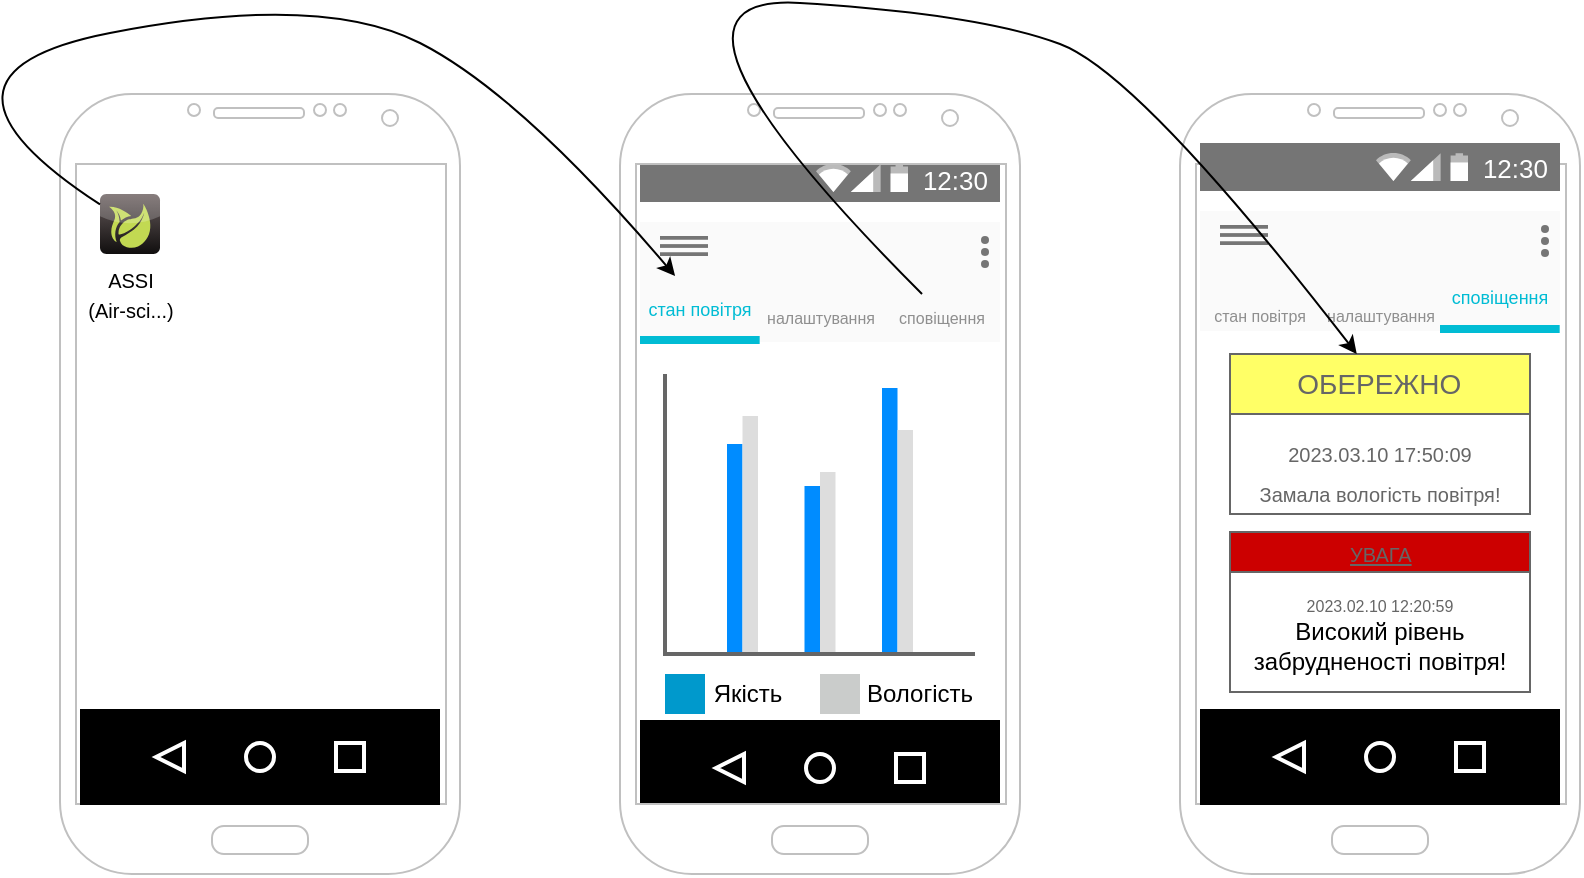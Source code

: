 <mxfile version="22.0.4" type="device">
  <diagram id="qaiLERLcsFXwNnowRdfb" name="Page-1">
    <mxGraphModel dx="1826" dy="-391" grid="1" gridSize="10" guides="1" tooltips="1" connect="1" arrows="1" fold="1" page="1" pageScale="1" pageWidth="827" pageHeight="1169" math="0" shadow="0">
      <root>
        <mxCell id="0" />
        <mxCell id="1" parent="0" />
        <mxCell id="N0iyxD2I1GL3v7Fphyk9-38" value="" style="dashed=0;shape=rect;fillColor=#ffffff;strokeColor=none;" vertex="1" parent="1">
          <mxGeometry x="330" y="1260" width="180" height="321" as="geometry" />
        </mxCell>
        <mxCell id="N0iyxD2I1GL3v7Fphyk9-39" value="12:30" style="dashed=0;shape=rect;align=right;fillColor=#757575;strokeColor=none;fontColor=#FFFFFF;spacingRight=4;spacingTop=1;fontStyle=0;fontSize=13;resizeWidth=1;whiteSpace=wrap;html=1;" vertex="1" parent="N0iyxD2I1GL3v7Fphyk9-38">
          <mxGeometry width="180" height="24" relative="1" as="geometry">
            <mxPoint y="-10" as="offset" />
          </mxGeometry>
        </mxCell>
        <mxCell id="N0iyxD2I1GL3v7Fphyk9-40" value="" style="dashed=0;shape=mxgraph.gmdl.top_bar;strokeColor=none;" vertex="1" parent="N0iyxD2I1GL3v7Fphyk9-39">
          <mxGeometry x="1" y="0.5" width="46" height="14" relative="1" as="geometry">
            <mxPoint x="-92" y="-7" as="offset" />
          </mxGeometry>
        </mxCell>
        <mxCell id="N0iyxD2I1GL3v7Fphyk9-41" value="" style="dashed=0;shape=rect;strokeColor=none;fillColor=#FAFAFA;resizeWidth=1;fontSize=20;fontColor=#000000;spacingTop=9;verticalAlign=top;align=left;spacingLeft=72;whiteSpace=wrap;html=1;" vertex="1" parent="N0iyxD2I1GL3v7Fphyk9-38">
          <mxGeometry width="180" height="60" relative="1" as="geometry">
            <mxPoint y="24" as="offset" />
          </mxGeometry>
        </mxCell>
        <mxCell id="N0iyxD2I1GL3v7Fphyk9-42" value="" style="dashed=0;shape=mxgraph.gmdl.preferences;strokeColor=none;fillColor=#757575;" vertex="1" parent="N0iyxD2I1GL3v7Fphyk9-41">
          <mxGeometry width="24" height="10" relative="1" as="geometry">
            <mxPoint x="10" y="7" as="offset" />
          </mxGeometry>
        </mxCell>
        <mxCell id="N0iyxD2I1GL3v7Fphyk9-43" value="&lt;font style=&quot;font-size: 9px;&quot;&gt;стан повітря&lt;/font&gt;" style="text;fontSize=13;fontColor=#01BCD4;verticalAlign=middle;align=center;resizeWidth=1;whiteSpace=wrap;html=1;" vertex="1" parent="N0iyxD2I1GL3v7Fphyk9-41">
          <mxGeometry y="1" width="59.83" height="29" relative="1" as="geometry">
            <mxPoint y="-33" as="offset" />
          </mxGeometry>
        </mxCell>
        <mxCell id="N0iyxD2I1GL3v7Fphyk9-44" value="&lt;font style=&quot;font-size: 8px;&quot;&gt;налаштування&lt;/font&gt;" style="text;fontSize=13;fontColor=#757575;verticalAlign=middle;align=center;textOpacity=80;resizeWidth=1;whiteSpace=wrap;html=1;" vertex="1" parent="N0iyxD2I1GL3v7Fphyk9-41">
          <mxGeometry x="0.33" y="1" width="60.67" height="22" relative="1" as="geometry">
            <mxPoint x="1" y="-25" as="offset" />
          </mxGeometry>
        </mxCell>
        <mxCell id="N0iyxD2I1GL3v7Fphyk9-45" value="&lt;font style=&quot;font-size: 8px;&quot;&gt;сповіщення&lt;/font&gt;" style="text;fontSize=13;fontColor=#757575;verticalAlign=middle;align=center;textOpacity=80;resizeWidth=1;whiteSpace=wrap;html=1;" vertex="1" parent="N0iyxD2I1GL3v7Fphyk9-41">
          <mxGeometry x="0.67" y="1" width="59.83" height="19" relative="1" as="geometry">
            <mxPoint y="-24" as="offset" />
          </mxGeometry>
        </mxCell>
        <mxCell id="N0iyxD2I1GL3v7Fphyk9-46" value="" style="dashed=0;shape=rect;strokeColor=none;fillColor=#01BCD4;resizeWidth=1;" vertex="1" parent="N0iyxD2I1GL3v7Fphyk9-41">
          <mxGeometry y="1" width="59.832" height="4" relative="1" as="geometry">
            <mxPoint y="-3" as="offset" />
          </mxGeometry>
        </mxCell>
        <mxCell id="N0iyxD2I1GL3v7Fphyk9-48" value="" style="dashed=0;shape=mxgraph.gmdl.settings;strokeColor=none;fillColor=#757575;" vertex="1" parent="N0iyxD2I1GL3v7Fphyk9-41">
          <mxGeometry x="1" width="5" height="16" relative="1" as="geometry">
            <mxPoint x="-10" y="7" as="offset" />
          </mxGeometry>
        </mxCell>
        <mxCell id="N0iyxD2I1GL3v7Fphyk9-49" value="" style="dashed=0;shape=rect;strokeColor=none;fillColor=#000000;resizeWidth=1;" vertex="1" parent="N0iyxD2I1GL3v7Fphyk9-38">
          <mxGeometry y="1" width="180" height="48" relative="1" as="geometry">
            <mxPoint y="-48" as="offset" />
          </mxGeometry>
        </mxCell>
        <mxCell id="N0iyxD2I1GL3v7Fphyk9-50" value="" style="dashed=0;shape=mxgraph.gmdl.back;strokeColor=#ffffff;fillColor=#000000;strokeWidth=2;" vertex="1" parent="N0iyxD2I1GL3v7Fphyk9-49">
          <mxGeometry x="0.25" y="0.5" width="14" height="14" relative="1" as="geometry">
            <mxPoint x="-7" y="-7" as="offset" />
          </mxGeometry>
        </mxCell>
        <mxCell id="N0iyxD2I1GL3v7Fphyk9-51" value="" style="shape=ellipse;strokeColor=#ffffff;fillColor=#000000;strokeWidth=2;" vertex="1" parent="N0iyxD2I1GL3v7Fphyk9-49">
          <mxGeometry x="0.5" y="0.5" width="14" height="14" relative="1" as="geometry">
            <mxPoint x="-7" y="-7" as="offset" />
          </mxGeometry>
        </mxCell>
        <mxCell id="N0iyxD2I1GL3v7Fphyk9-52" value="" style="shape=rect;strokeColor=#ffffff;fillColor=#000000;strokeWidth=2;" vertex="1" parent="N0iyxD2I1GL3v7Fphyk9-49">
          <mxGeometry x="0.75" y="0.5" width="14" height="14" relative="1" as="geometry">
            <mxPoint x="-7" y="-7" as="offset" />
          </mxGeometry>
        </mxCell>
        <mxCell id="N0iyxD2I1GL3v7Fphyk9-55" value="" style="verticalLabelPosition=bottom;shadow=0;dashed=0;align=center;html=1;verticalAlign=top;strokeWidth=1;shape=mxgraph.mockup.graphics.columnChart;strokeColor=none;strokeColor2=none;strokeColor3=#666666;fillColor2=#008cff;fillColor3=#dddddd;" vertex="1" parent="N0iyxD2I1GL3v7Fphyk9-38">
          <mxGeometry x="12.5" y="100" width="155" height="140" as="geometry" />
        </mxCell>
        <mxCell id="N0iyxD2I1GL3v7Fphyk9-56" value="" style="verticalLabelPosition=bottom;verticalAlign=top;html=1;shadow=0;dashed=0;strokeWidth=1;strokeColor=none;shape=rect;fillColor=#0099cc;" vertex="1" parent="N0iyxD2I1GL3v7Fphyk9-38">
          <mxGeometry x="12.5" y="250" width="20" height="20" as="geometry" />
        </mxCell>
        <mxCell id="N0iyxD2I1GL3v7Fphyk9-9" value="" style="verticalLabelPosition=bottom;verticalAlign=top;html=1;shadow=0;dashed=0;strokeWidth=1;shape=mxgraph.android.phone2;strokeColor=#c0c0c0;" vertex="1" parent="1">
          <mxGeometry x="40" y="1220" width="200" height="390" as="geometry" />
        </mxCell>
        <mxCell id="N0iyxD2I1GL3v7Fphyk9-10" value="" style="dashed=0;outlineConnect=0;html=1;align=center;labelPosition=center;verticalLabelPosition=bottom;verticalAlign=top;shape=mxgraph.webicons.freshbump;fillColor=#695D5D;gradientColor=#100E0E" vertex="1" parent="1">
          <mxGeometry x="60" y="1270" width="30" height="30" as="geometry" />
        </mxCell>
        <mxCell id="N0iyxD2I1GL3v7Fphyk9-11" value="" style="verticalLabelPosition=bottom;verticalAlign=top;html=1;shadow=0;dashed=0;strokeWidth=1;shape=mxgraph.android.phone2;strokeColor=#c0c0c0;" vertex="1" parent="1">
          <mxGeometry x="320" y="1220" width="200" height="390" as="geometry" />
        </mxCell>
        <mxCell id="N0iyxD2I1GL3v7Fphyk9-14" value="&lt;font style=&quot;font-size: 10px;&quot;&gt;ASSI &lt;br&gt;(Air-sci...)&lt;/font&gt;" style="text;html=1;align=center;verticalAlign=middle;resizable=0;points=[];autosize=1;strokeColor=none;fillColor=none;" vertex="1" parent="1">
          <mxGeometry x="40" y="1300" width="70" height="40" as="geometry" />
        </mxCell>
        <mxCell id="N0iyxD2I1GL3v7Fphyk9-17" value="" style="curved=1;endArrow=classic;html=1;rounded=0;" edge="1" parent="1" source="N0iyxD2I1GL3v7Fphyk9-10" target="N0iyxD2I1GL3v7Fphyk9-43">
          <mxGeometry width="50" height="50" relative="1" as="geometry">
            <mxPoint x="170" y="1219" as="sourcePoint" />
            <mxPoint x="310" y="1320" as="targetPoint" />
            <Array as="points">
              <mxPoint x="-40" y="1210" />
              <mxPoint x="170" y="1169" />
              <mxPoint x="270" y="1220" />
            </Array>
          </mxGeometry>
        </mxCell>
        <mxCell id="N0iyxD2I1GL3v7Fphyk9-57" value="" style="verticalLabelPosition=bottom;verticalAlign=top;html=1;shadow=0;dashed=0;strokeWidth=1;strokeColor=none;shape=rect;fillColor=#CACCCB;" vertex="1" parent="1">
          <mxGeometry x="420" y="1510" width="20" height="20" as="geometry" />
        </mxCell>
        <mxCell id="N0iyxD2I1GL3v7Fphyk9-58" value="Якість" style="text;html=1;strokeColor=none;fillColor=none;align=center;verticalAlign=middle;whiteSpace=wrap;rounded=0;" vertex="1" parent="1">
          <mxGeometry x="354" y="1505" width="60" height="30" as="geometry" />
        </mxCell>
        <mxCell id="N0iyxD2I1GL3v7Fphyk9-59" value="Вологість" style="text;html=1;strokeColor=none;fillColor=none;align=center;verticalAlign=middle;whiteSpace=wrap;rounded=0;" vertex="1" parent="1">
          <mxGeometry x="440" y="1505" width="60" height="30" as="geometry" />
        </mxCell>
        <mxCell id="N0iyxD2I1GL3v7Fphyk9-60" value="" style="verticalLabelPosition=bottom;verticalAlign=top;html=1;shadow=0;dashed=0;strokeWidth=1;shape=mxgraph.android.phone2;strokeColor=#c0c0c0;" vertex="1" parent="1">
          <mxGeometry x="600" y="1220" width="200" height="390" as="geometry" />
        </mxCell>
        <mxCell id="N0iyxD2I1GL3v7Fphyk9-61" value="" style="dashed=0;shape=rect;fillColor=#ffffff;strokeColor=none;" vertex="1" parent="1">
          <mxGeometry x="610" y="1254.5" width="180" height="321" as="geometry" />
        </mxCell>
        <mxCell id="N0iyxD2I1GL3v7Fphyk9-62" value="12:30" style="dashed=0;shape=rect;align=right;fillColor=#757575;strokeColor=none;fontColor=#FFFFFF;spacingRight=4;spacingTop=1;fontStyle=0;fontSize=13;resizeWidth=1;whiteSpace=wrap;html=1;" vertex="1" parent="N0iyxD2I1GL3v7Fphyk9-61">
          <mxGeometry width="180" height="24" relative="1" as="geometry">
            <mxPoint y="-10" as="offset" />
          </mxGeometry>
        </mxCell>
        <mxCell id="N0iyxD2I1GL3v7Fphyk9-63" value="" style="dashed=0;shape=mxgraph.gmdl.top_bar;strokeColor=none;" vertex="1" parent="N0iyxD2I1GL3v7Fphyk9-62">
          <mxGeometry x="1" y="0.5" width="46" height="14" relative="1" as="geometry">
            <mxPoint x="-92" y="-7" as="offset" />
          </mxGeometry>
        </mxCell>
        <mxCell id="N0iyxD2I1GL3v7Fphyk9-64" value="" style="dashed=0;shape=rect;strokeColor=none;fillColor=#FAFAFA;resizeWidth=1;fontSize=20;fontColor=#000000;spacingTop=9;verticalAlign=top;align=left;spacingLeft=72;whiteSpace=wrap;html=1;" vertex="1" parent="N0iyxD2I1GL3v7Fphyk9-61">
          <mxGeometry width="180" height="60" relative="1" as="geometry">
            <mxPoint y="24" as="offset" />
          </mxGeometry>
        </mxCell>
        <mxCell id="N0iyxD2I1GL3v7Fphyk9-65" value="" style="dashed=0;shape=mxgraph.gmdl.preferences;strokeColor=none;fillColor=#757575;" vertex="1" parent="N0iyxD2I1GL3v7Fphyk9-64">
          <mxGeometry width="24" height="10" relative="1" as="geometry">
            <mxPoint x="10" y="7" as="offset" />
          </mxGeometry>
        </mxCell>
        <mxCell id="N0iyxD2I1GL3v7Fphyk9-66" value="&lt;font style=&quot;font-size: 9px;&quot;&gt;сповіщення&lt;/font&gt;" style="text;fontSize=13;fontColor=#01BCD4;verticalAlign=middle;align=center;resizeWidth=1;whiteSpace=wrap;html=1;" vertex="1" parent="N0iyxD2I1GL3v7Fphyk9-64">
          <mxGeometry y="1" width="59.83" height="29" relative="1" as="geometry">
            <mxPoint x="120" y="-33" as="offset" />
          </mxGeometry>
        </mxCell>
        <mxCell id="N0iyxD2I1GL3v7Fphyk9-67" value="&lt;font style=&quot;font-size: 8px;&quot;&gt;налаштування&lt;/font&gt;" style="text;fontSize=13;fontColor=#757575;verticalAlign=middle;align=center;textOpacity=80;resizeWidth=1;whiteSpace=wrap;html=1;" vertex="1" parent="N0iyxD2I1GL3v7Fphyk9-64">
          <mxGeometry x="0.33" y="1" width="60.67" height="30" relative="1" as="geometry">
            <mxPoint x="1" y="-25" as="offset" />
          </mxGeometry>
        </mxCell>
        <mxCell id="N0iyxD2I1GL3v7Fphyk9-68" value="&lt;font style=&quot;font-size: 8px;&quot;&gt;стан повітря&lt;/font&gt;" style="text;fontSize=13;fontColor=#757575;verticalAlign=middle;align=center;textOpacity=80;resizeWidth=1;whiteSpace=wrap;html=1;" vertex="1" parent="N0iyxD2I1GL3v7Fphyk9-64">
          <mxGeometry x="0.67" y="1" width="59.832" height="48" relative="1" as="geometry">
            <mxPoint x="-121" y="-34" as="offset" />
          </mxGeometry>
        </mxCell>
        <mxCell id="N0iyxD2I1GL3v7Fphyk9-69" value="" style="dashed=0;shape=rect;strokeColor=none;fillColor=#01BCD4;resizeWidth=1;" vertex="1" parent="N0iyxD2I1GL3v7Fphyk9-64">
          <mxGeometry y="1" width="59.832" height="4" relative="1" as="geometry">
            <mxPoint x="120" y="-3" as="offset" />
          </mxGeometry>
        </mxCell>
        <mxCell id="N0iyxD2I1GL3v7Fphyk9-70" value="" style="dashed=0;shape=mxgraph.gmdl.settings;strokeColor=none;fillColor=#757575;" vertex="1" parent="N0iyxD2I1GL3v7Fphyk9-64">
          <mxGeometry x="1" width="5" height="16" relative="1" as="geometry">
            <mxPoint x="-10" y="7" as="offset" />
          </mxGeometry>
        </mxCell>
        <mxCell id="N0iyxD2I1GL3v7Fphyk9-71" value="" style="dashed=0;shape=rect;strokeColor=none;fillColor=#000000;resizeWidth=1;" vertex="1" parent="N0iyxD2I1GL3v7Fphyk9-61">
          <mxGeometry y="1" width="180" height="48" relative="1" as="geometry">
            <mxPoint y="-48" as="offset" />
          </mxGeometry>
        </mxCell>
        <mxCell id="N0iyxD2I1GL3v7Fphyk9-72" value="" style="dashed=0;shape=mxgraph.gmdl.back;strokeColor=#ffffff;fillColor=#000000;strokeWidth=2;" vertex="1" parent="N0iyxD2I1GL3v7Fphyk9-71">
          <mxGeometry x="0.25" y="0.5" width="14" height="14" relative="1" as="geometry">
            <mxPoint x="-7" y="-7" as="offset" />
          </mxGeometry>
        </mxCell>
        <mxCell id="N0iyxD2I1GL3v7Fphyk9-73" value="" style="shape=ellipse;strokeColor=#ffffff;fillColor=#000000;strokeWidth=2;" vertex="1" parent="N0iyxD2I1GL3v7Fphyk9-71">
          <mxGeometry x="0.5" y="0.5" width="14" height="14" relative="1" as="geometry">
            <mxPoint x="-7" y="-7" as="offset" />
          </mxGeometry>
        </mxCell>
        <mxCell id="N0iyxD2I1GL3v7Fphyk9-74" value="" style="shape=rect;strokeColor=#ffffff;fillColor=#000000;strokeWidth=2;" vertex="1" parent="N0iyxD2I1GL3v7Fphyk9-71">
          <mxGeometry x="0.75" y="0.5" width="14" height="14" relative="1" as="geometry">
            <mxPoint x="-7" y="-7" as="offset" />
          </mxGeometry>
        </mxCell>
        <mxCell id="N0iyxD2I1GL3v7Fphyk9-81" value="&lt;font style=&quot;font-size: 10px;&quot;&gt;2023.03.10 17:50:09&lt;br&gt;Замала вологість повітря!&lt;/font&gt;" style="strokeWidth=1;shadow=0;dashed=0;align=center;html=1;shape=mxgraph.mockup.containers.rrect;rSize=0;strokeColor=#666666;fontColor=#666666;fontSize=17;verticalAlign=top;whiteSpace=wrap;fillColor=#ffffff;spacingTop=32;" vertex="1" parent="N0iyxD2I1GL3v7Fphyk9-61">
          <mxGeometry x="15" y="95.5" width="150" height="80" as="geometry" />
        </mxCell>
        <mxCell id="N0iyxD2I1GL3v7Fphyk9-82" value="&lt;div style=&quot;&quot;&gt;&lt;span style=&quot;background-color: initial;&quot;&gt;&amp;nbsp; &amp;nbsp; &amp;nbsp;&lt;span style=&quot;font-size: 14px;&quot;&gt;ОБЕРЕЖНО&lt;/span&gt;&lt;/span&gt;&lt;/div&gt;" style="strokeWidth=1;shadow=0;dashed=0;align=center;html=1;shape=mxgraph.mockup.containers.rrect;rSize=0;fontSize=17;fontColor=#666666;strokeColor=#666666;align=left;spacingLeft=8;fillColor=#FFFF66;resizeWidth=1;whiteSpace=wrap;" vertex="1" parent="N0iyxD2I1GL3v7Fphyk9-81">
          <mxGeometry width="150" height="30" relative="1" as="geometry" />
        </mxCell>
        <mxCell id="N0iyxD2I1GL3v7Fphyk9-87" value="" style="strokeWidth=1;shadow=0;dashed=0;align=center;html=1;shape=mxgraph.mockup.containers.rrect;rSize=0;strokeColor=#666666;fontColor=#666666;fontSize=17;verticalAlign=top;whiteSpace=wrap;fillColor=#ffffff;spacingTop=32;" vertex="1" parent="N0iyxD2I1GL3v7Fphyk9-61">
          <mxGeometry x="15" y="184.5" width="150" height="80" as="geometry" />
        </mxCell>
        <mxCell id="N0iyxD2I1GL3v7Fphyk9-88" value="&lt;div style=&quot;&quot;&gt;&lt;font style=&quot;font-size: 10px;&quot;&gt;&lt;span style=&quot;white-space: pre;&quot;&gt;&#x9;&lt;/span&gt;&amp;nbsp; &amp;nbsp; &amp;nbsp; &amp;nbsp; &amp;nbsp; &lt;u&gt;УВАГА&lt;/u&gt;&lt;/font&gt;&lt;/div&gt;" style="strokeWidth=1;shadow=0;dashed=0;align=center;html=1;shape=mxgraph.mockup.containers.rrect;rSize=0;fontSize=17;fontColor=#666666;strokeColor=#666666;align=left;spacingLeft=8;fillColor=#CC0000;resizeWidth=1;whiteSpace=wrap;" vertex="1" parent="N0iyxD2I1GL3v7Fphyk9-87">
          <mxGeometry width="150" height="20" relative="1" as="geometry" />
        </mxCell>
        <mxCell id="N0iyxD2I1GL3v7Fphyk9-89" value="&lt;font style=&quot;border-color: var(--border-color); color: rgb(102, 102, 102); font-size: 8px;&quot;&gt;2023.02.10 12:20:59&lt;br style=&quot;border-color: var(--border-color);&quot;&gt;&lt;/font&gt;Високий рівень забрудненості повітря!" style="text;html=1;strokeColor=none;fillColor=none;align=center;verticalAlign=middle;whiteSpace=wrap;rounded=0;" vertex="1" parent="N0iyxD2I1GL3v7Fphyk9-87">
          <mxGeometry y="20" width="150" height="60" as="geometry" />
        </mxCell>
        <mxCell id="N0iyxD2I1GL3v7Fphyk9-91" value="" style="curved=1;endArrow=classic;html=1;rounded=0;" edge="1" parent="1" source="N0iyxD2I1GL3v7Fphyk9-45" target="N0iyxD2I1GL3v7Fphyk9-82">
          <mxGeometry width="50" height="50" relative="1" as="geometry">
            <mxPoint x="420" y="1234" as="sourcePoint" />
            <mxPoint x="708" y="1270" as="targetPoint" />
            <Array as="points">
              <mxPoint x="320" y="1169" />
              <mxPoint x="500" y="1180" />
              <mxPoint x="580" y="1210" />
            </Array>
          </mxGeometry>
        </mxCell>
        <mxCell id="N0iyxD2I1GL3v7Fphyk9-121" value="" style="dashed=0;shape=rect;strokeColor=none;fillColor=#000000;resizeWidth=1;" vertex="1" parent="1">
          <mxGeometry x="50" y="1527.5" width="180" height="48" as="geometry" />
        </mxCell>
        <mxCell id="N0iyxD2I1GL3v7Fphyk9-122" value="" style="dashed=0;shape=mxgraph.gmdl.back;strokeColor=#ffffff;fillColor=#000000;strokeWidth=2;" vertex="1" parent="N0iyxD2I1GL3v7Fphyk9-121">
          <mxGeometry x="0.25" y="0.5" width="14" height="14" relative="1" as="geometry">
            <mxPoint x="-7" y="-7" as="offset" />
          </mxGeometry>
        </mxCell>
        <mxCell id="N0iyxD2I1GL3v7Fphyk9-123" value="" style="shape=ellipse;strokeColor=#ffffff;fillColor=#000000;strokeWidth=2;" vertex="1" parent="N0iyxD2I1GL3v7Fphyk9-121">
          <mxGeometry x="0.5" y="0.5" width="14" height="14" relative="1" as="geometry">
            <mxPoint x="-7" y="-7" as="offset" />
          </mxGeometry>
        </mxCell>
        <mxCell id="N0iyxD2I1GL3v7Fphyk9-124" value="" style="shape=rect;strokeColor=#ffffff;fillColor=#000000;strokeWidth=2;" vertex="1" parent="N0iyxD2I1GL3v7Fphyk9-121">
          <mxGeometry x="0.75" y="0.5" width="14" height="14" relative="1" as="geometry">
            <mxPoint x="-7" y="-7" as="offset" />
          </mxGeometry>
        </mxCell>
      </root>
    </mxGraphModel>
  </diagram>
</mxfile>
